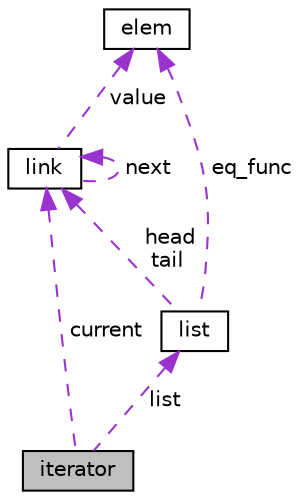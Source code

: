 digraph "iterator"
{
 // LATEX_PDF_SIZE
  edge [fontname="Helvetica",fontsize="10",labelfontname="Helvetica",labelfontsize="10"];
  node [fontname="Helvetica",fontsize="10",shape=record];
  Node1 [label="iterator",height=0.2,width=0.4,color="black", fillcolor="grey75", style="filled", fontcolor="black",tooltip=" "];
  Node2 -> Node1 [dir="back",color="darkorchid3",fontsize="10",style="dashed",label=" current" ];
  Node2 [label="link",height=0.2,width=0.4,color="black", fillcolor="white", style="filled",URL="$structlink.html",tooltip=" "];
  Node2 -> Node2 [dir="back",color="darkorchid3",fontsize="10",style="dashed",label=" next" ];
  Node3 -> Node2 [dir="back",color="darkorchid3",fontsize="10",style="dashed",label=" value" ];
  Node3 [label="elem",height=0.2,width=0.4,color="black", fillcolor="white", style="filled",URL="$unionelem.html",tooltip=" "];
  Node4 -> Node1 [dir="back",color="darkorchid3",fontsize="10",style="dashed",label=" list" ];
  Node4 [label="list",height=0.2,width=0.4,color="black", fillcolor="white", style="filled",URL="$structlist.html",tooltip=" "];
  Node2 -> Node4 [dir="back",color="darkorchid3",fontsize="10",style="dashed",label=" head\ntail" ];
  Node3 -> Node4 [dir="back",color="darkorchid3",fontsize="10",style="dashed",label=" eq_func" ];
}
